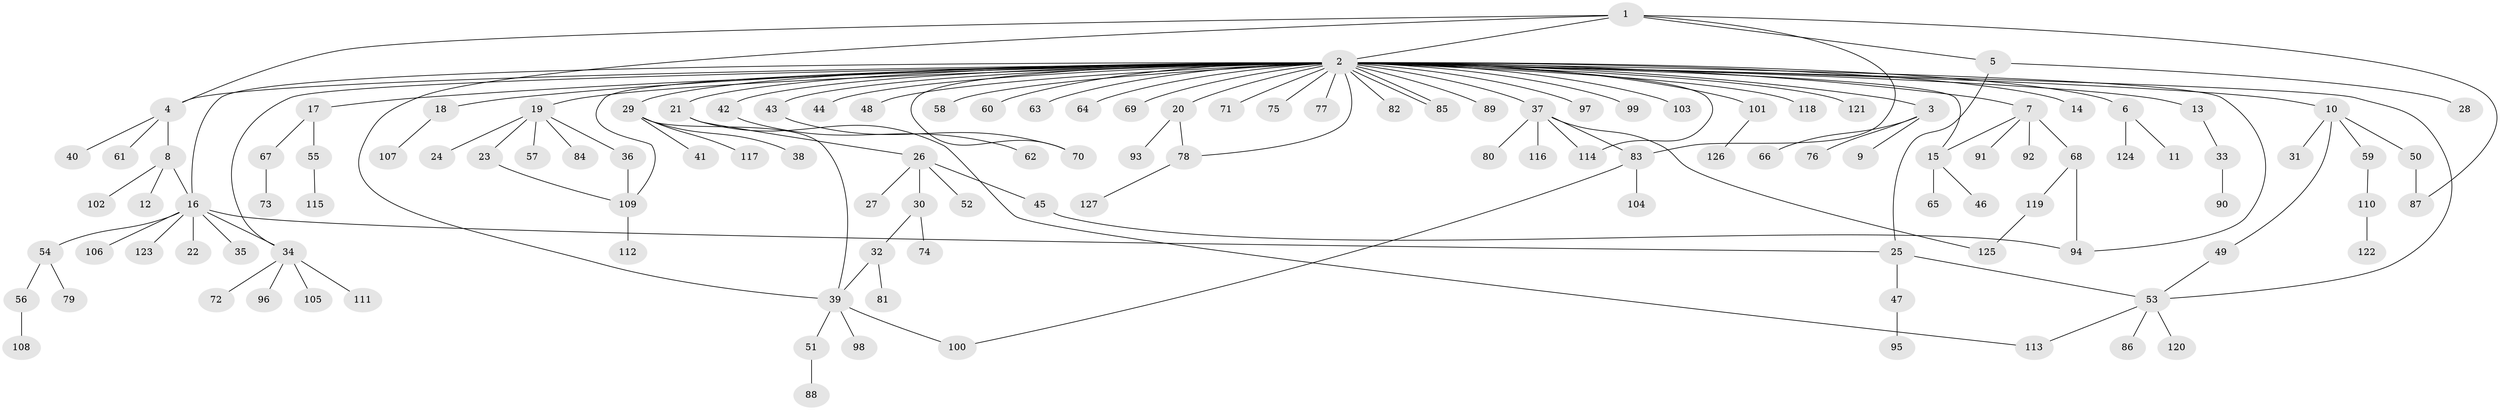 // coarse degree distribution, {10: 0.010526315789473684, 43: 0.010526315789473684, 3: 0.06315789473684211, 4: 0.05263157894736842, 2: 0.2, 6: 0.031578947368421054, 1: 0.6, 11: 0.010526315789473684, 5: 0.010526315789473684, 8: 0.010526315789473684}
// Generated by graph-tools (version 1.1) at 2025/41/03/06/25 10:41:51]
// undirected, 127 vertices, 148 edges
graph export_dot {
graph [start="1"]
  node [color=gray90,style=filled];
  1;
  2;
  3;
  4;
  5;
  6;
  7;
  8;
  9;
  10;
  11;
  12;
  13;
  14;
  15;
  16;
  17;
  18;
  19;
  20;
  21;
  22;
  23;
  24;
  25;
  26;
  27;
  28;
  29;
  30;
  31;
  32;
  33;
  34;
  35;
  36;
  37;
  38;
  39;
  40;
  41;
  42;
  43;
  44;
  45;
  46;
  47;
  48;
  49;
  50;
  51;
  52;
  53;
  54;
  55;
  56;
  57;
  58;
  59;
  60;
  61;
  62;
  63;
  64;
  65;
  66;
  67;
  68;
  69;
  70;
  71;
  72;
  73;
  74;
  75;
  76;
  77;
  78;
  79;
  80;
  81;
  82;
  83;
  84;
  85;
  86;
  87;
  88;
  89;
  90;
  91;
  92;
  93;
  94;
  95;
  96;
  97;
  98;
  99;
  100;
  101;
  102;
  103;
  104;
  105;
  106;
  107;
  108;
  109;
  110;
  111;
  112;
  113;
  114;
  115;
  116;
  117;
  118;
  119;
  120;
  121;
  122;
  123;
  124;
  125;
  126;
  127;
  1 -- 2;
  1 -- 4;
  1 -- 5;
  1 -- 39;
  1 -- 83;
  1 -- 87;
  2 -- 3;
  2 -- 4;
  2 -- 6;
  2 -- 7;
  2 -- 10;
  2 -- 13;
  2 -- 14;
  2 -- 15;
  2 -- 16;
  2 -- 17;
  2 -- 18;
  2 -- 19;
  2 -- 20;
  2 -- 21;
  2 -- 29;
  2 -- 34;
  2 -- 37;
  2 -- 42;
  2 -- 43;
  2 -- 44;
  2 -- 48;
  2 -- 53;
  2 -- 58;
  2 -- 60;
  2 -- 63;
  2 -- 64;
  2 -- 69;
  2 -- 70;
  2 -- 71;
  2 -- 75;
  2 -- 77;
  2 -- 78;
  2 -- 82;
  2 -- 85;
  2 -- 85;
  2 -- 89;
  2 -- 94;
  2 -- 97;
  2 -- 99;
  2 -- 101;
  2 -- 103;
  2 -- 109;
  2 -- 114;
  2 -- 118;
  2 -- 121;
  3 -- 9;
  3 -- 66;
  3 -- 76;
  4 -- 8;
  4 -- 40;
  4 -- 61;
  5 -- 25;
  5 -- 28;
  6 -- 11;
  6 -- 124;
  7 -- 15;
  7 -- 68;
  7 -- 91;
  7 -- 92;
  8 -- 12;
  8 -- 16;
  8 -- 102;
  10 -- 31;
  10 -- 49;
  10 -- 50;
  10 -- 59;
  13 -- 33;
  15 -- 46;
  15 -- 65;
  16 -- 22;
  16 -- 25;
  16 -- 34;
  16 -- 35;
  16 -- 54;
  16 -- 106;
  16 -- 123;
  17 -- 55;
  17 -- 67;
  18 -- 107;
  19 -- 23;
  19 -- 24;
  19 -- 36;
  19 -- 57;
  19 -- 84;
  20 -- 78;
  20 -- 93;
  21 -- 26;
  21 -- 113;
  23 -- 109;
  25 -- 47;
  25 -- 53;
  26 -- 27;
  26 -- 30;
  26 -- 45;
  26 -- 52;
  29 -- 38;
  29 -- 39;
  29 -- 41;
  29 -- 117;
  30 -- 32;
  30 -- 74;
  32 -- 39;
  32 -- 81;
  33 -- 90;
  34 -- 72;
  34 -- 96;
  34 -- 105;
  34 -- 111;
  36 -- 109;
  37 -- 80;
  37 -- 83;
  37 -- 114;
  37 -- 116;
  37 -- 125;
  39 -- 51;
  39 -- 98;
  39 -- 100;
  42 -- 62;
  43 -- 70;
  45 -- 94;
  47 -- 95;
  49 -- 53;
  50 -- 87;
  51 -- 88;
  53 -- 86;
  53 -- 113;
  53 -- 120;
  54 -- 56;
  54 -- 79;
  55 -- 115;
  56 -- 108;
  59 -- 110;
  67 -- 73;
  68 -- 94;
  68 -- 119;
  78 -- 127;
  83 -- 100;
  83 -- 104;
  101 -- 126;
  109 -- 112;
  110 -- 122;
  119 -- 125;
}
